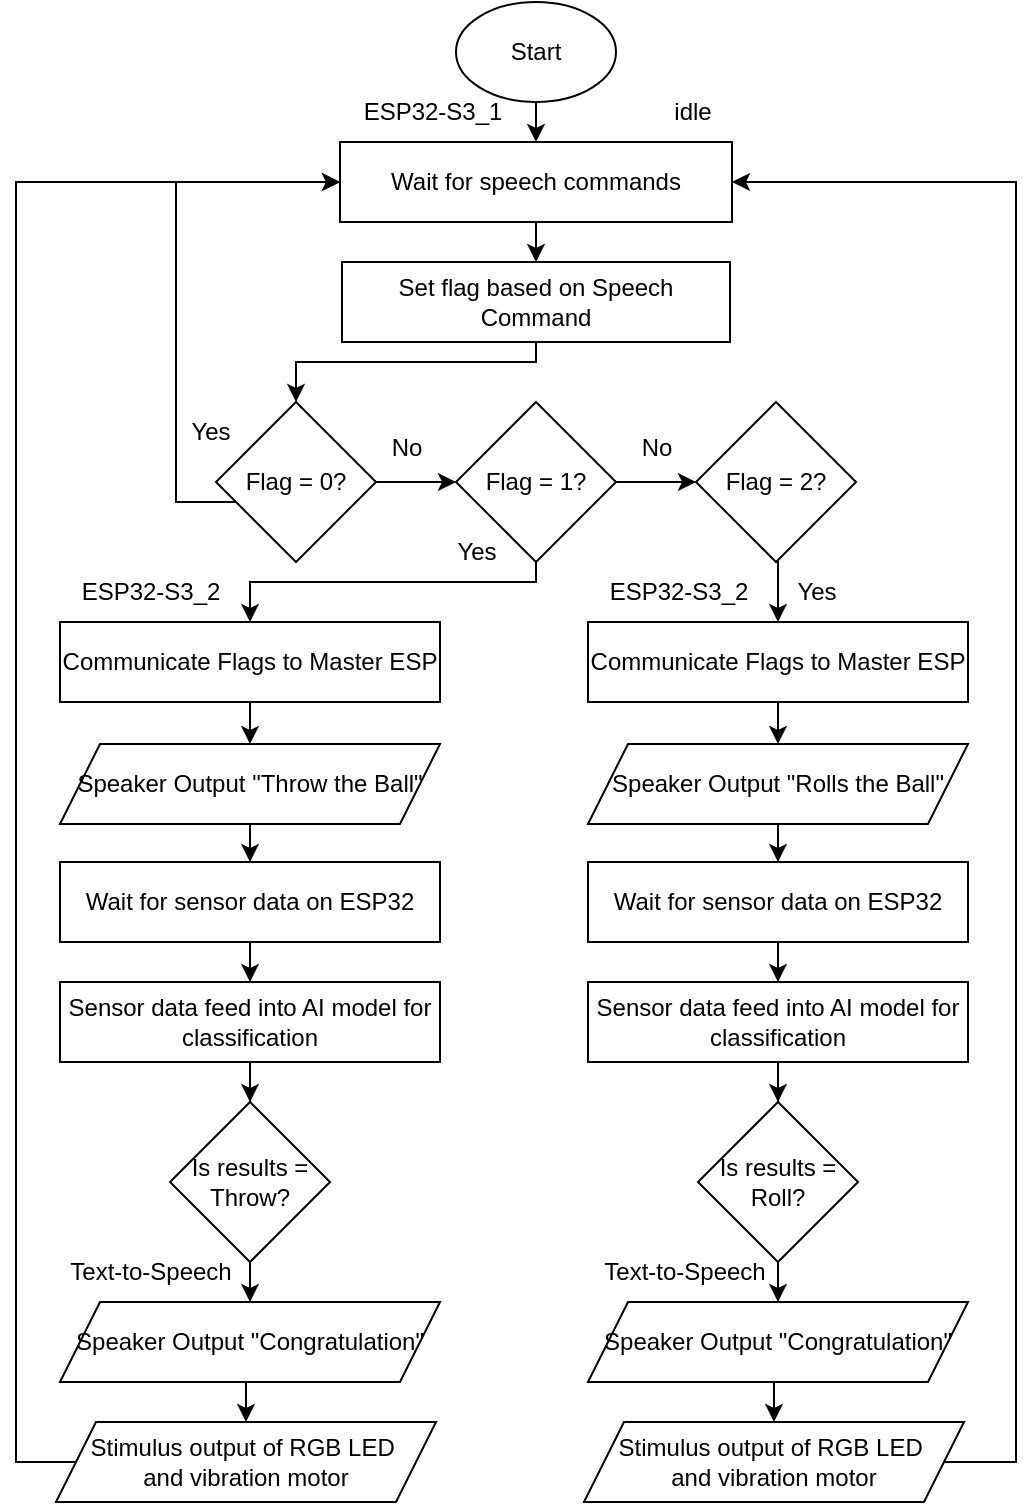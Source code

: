 <mxfile version="25.0.2">
  <diagram id="C5RBs43oDa-KdzZeNtuy" name="Page-1">
    <mxGraphModel dx="613" dy="533" grid="1" gridSize="10" guides="1" tooltips="1" connect="1" arrows="1" fold="1" page="1" pageScale="1" pageWidth="827" pageHeight="1169" math="0" shadow="0">
      <root>
        <mxCell id="WIyWlLk6GJQsqaUBKTNV-0" />
        <mxCell id="WIyWlLk6GJQsqaUBKTNV-1" parent="WIyWlLk6GJQsqaUBKTNV-0" />
        <mxCell id="55JAsz0aKT1kivu6_4wc-4" style="edgeStyle=orthogonalEdgeStyle;rounded=0;orthogonalLoop=1;jettySize=auto;html=1;exitX=0.5;exitY=1;exitDx=0;exitDy=0;entryX=0.5;entryY=0;entryDx=0;entryDy=0;" parent="WIyWlLk6GJQsqaUBKTNV-1" source="55JAsz0aKT1kivu6_4wc-0" target="55JAsz0aKT1kivu6_4wc-2" edge="1">
          <mxGeometry relative="1" as="geometry" />
        </mxCell>
        <mxCell id="55JAsz0aKT1kivu6_4wc-0" value="Start" style="ellipse;whiteSpace=wrap;html=1;" parent="WIyWlLk6GJQsqaUBKTNV-1" vertex="1">
          <mxGeometry x="360" y="30" width="80" height="50" as="geometry" />
        </mxCell>
        <mxCell id="55JAsz0aKT1kivu6_4wc-7" style="edgeStyle=orthogonalEdgeStyle;rounded=0;orthogonalLoop=1;jettySize=auto;html=1;entryX=0.5;entryY=0;entryDx=0;entryDy=0;" parent="WIyWlLk6GJQsqaUBKTNV-1" source="55JAsz0aKT1kivu6_4wc-2" target="55JAsz0aKT1kivu6_4wc-6" edge="1">
          <mxGeometry relative="1" as="geometry" />
        </mxCell>
        <mxCell id="55JAsz0aKT1kivu6_4wc-2" value="Wait for speech commands" style="rounded=0;whiteSpace=wrap;html=1;" parent="WIyWlLk6GJQsqaUBKTNV-1" vertex="1">
          <mxGeometry x="302" y="100" width="196" height="40" as="geometry" />
        </mxCell>
        <mxCell id="55JAsz0aKT1kivu6_4wc-3" value="idle" style="text;html=1;align=center;verticalAlign=middle;resizable=0;points=[];autosize=1;strokeColor=none;fillColor=none;" parent="WIyWlLk6GJQsqaUBKTNV-1" vertex="1">
          <mxGeometry x="458" y="70" width="40" height="30" as="geometry" />
        </mxCell>
        <mxCell id="WxSccL-u1F_pFGXcOseQ-5" style="edgeStyle=orthogonalEdgeStyle;rounded=0;orthogonalLoop=1;jettySize=auto;html=1;" parent="WIyWlLk6GJQsqaUBKTNV-1" source="55JAsz0aKT1kivu6_4wc-6" target="WxSccL-u1F_pFGXcOseQ-2" edge="1">
          <mxGeometry relative="1" as="geometry">
            <Array as="points">
              <mxPoint x="400" y="210" />
              <mxPoint x="280" y="210" />
            </Array>
          </mxGeometry>
        </mxCell>
        <mxCell id="55JAsz0aKT1kivu6_4wc-6" value="Set flag based on Speech Command" style="rounded=0;whiteSpace=wrap;html=1;" parent="WIyWlLk6GJQsqaUBKTNV-1" vertex="1">
          <mxGeometry x="303" y="160" width="194" height="40" as="geometry" />
        </mxCell>
        <mxCell id="WxSccL-u1F_pFGXcOseQ-41" style="edgeStyle=orthogonalEdgeStyle;rounded=0;orthogonalLoop=1;jettySize=auto;html=1;entryX=0.5;entryY=0;entryDx=0;entryDy=0;" parent="WIyWlLk6GJQsqaUBKTNV-1" source="55JAsz0aKT1kivu6_4wc-8" target="WxSccL-u1F_pFGXcOseQ-36" edge="1">
          <mxGeometry relative="1" as="geometry" />
        </mxCell>
        <mxCell id="55JAsz0aKT1kivu6_4wc-8" value="Is results = Throw?" style="rhombus;whiteSpace=wrap;html=1;" parent="WIyWlLk6GJQsqaUBKTNV-1" vertex="1">
          <mxGeometry x="217" y="580" width="80" height="80" as="geometry" />
        </mxCell>
        <mxCell id="55JAsz0aKT1kivu6_4wc-12" value="" style="edgeStyle=orthogonalEdgeStyle;rounded=0;orthogonalLoop=1;jettySize=auto;html=1;" parent="WIyWlLk6GJQsqaUBKTNV-1" source="55JAsz0aKT1kivu6_4wc-9" target="55JAsz0aKT1kivu6_4wc-11" edge="1">
          <mxGeometry relative="1" as="geometry" />
        </mxCell>
        <mxCell id="55JAsz0aKT1kivu6_4wc-9" value="Communicate Flags to Master ESP" style="rounded=0;whiteSpace=wrap;html=1;" parent="WIyWlLk6GJQsqaUBKTNV-1" vertex="1">
          <mxGeometry x="162" y="340" width="190" height="40" as="geometry" />
        </mxCell>
        <mxCell id="WxSccL-u1F_pFGXcOseQ-32" value="" style="edgeStyle=orthogonalEdgeStyle;rounded=0;orthogonalLoop=1;jettySize=auto;html=1;" parent="WIyWlLk6GJQsqaUBKTNV-1" source="55JAsz0aKT1kivu6_4wc-11" target="WxSccL-u1F_pFGXcOseQ-31" edge="1">
          <mxGeometry relative="1" as="geometry" />
        </mxCell>
        <mxCell id="55JAsz0aKT1kivu6_4wc-11" value="Speaker Output &quot;Throw the Ball&quot;" style="shape=parallelogram;perimeter=parallelogramPerimeter;whiteSpace=wrap;html=1;fixedSize=1;" parent="WIyWlLk6GJQsqaUBKTNV-1" vertex="1">
          <mxGeometry x="162" y="401" width="190" height="40" as="geometry" />
        </mxCell>
        <mxCell id="55JAsz0aKT1kivu6_4wc-16" style="edgeStyle=orthogonalEdgeStyle;rounded=0;orthogonalLoop=1;jettySize=auto;html=1;entryX=0.5;entryY=0;entryDx=0;entryDy=0;" parent="WIyWlLk6GJQsqaUBKTNV-1" source="55JAsz0aKT1kivu6_4wc-13" target="55JAsz0aKT1kivu6_4wc-8" edge="1">
          <mxGeometry relative="1" as="geometry" />
        </mxCell>
        <mxCell id="55JAsz0aKT1kivu6_4wc-13" value="Sensor data feed into AI model for classification" style="rounded=0;whiteSpace=wrap;html=1;" parent="WIyWlLk6GJQsqaUBKTNV-1" vertex="1">
          <mxGeometry x="162" y="520" width="190" height="40" as="geometry" />
        </mxCell>
        <mxCell id="WxSccL-u1F_pFGXcOseQ-0" value="ESP32-S3_1" style="text;html=1;align=center;verticalAlign=middle;resizable=0;points=[];autosize=1;strokeColor=none;fillColor=none;" parent="WIyWlLk6GJQsqaUBKTNV-1" vertex="1">
          <mxGeometry x="303" y="70" width="90" height="30" as="geometry" />
        </mxCell>
        <mxCell id="WxSccL-u1F_pFGXcOseQ-6" style="edgeStyle=orthogonalEdgeStyle;rounded=0;orthogonalLoop=1;jettySize=auto;html=1;exitX=1;exitY=0.5;exitDx=0;exitDy=0;entryX=0;entryY=0.5;entryDx=0;entryDy=0;" parent="WIyWlLk6GJQsqaUBKTNV-1" source="WxSccL-u1F_pFGXcOseQ-2" target="WxSccL-u1F_pFGXcOseQ-3" edge="1">
          <mxGeometry relative="1" as="geometry" />
        </mxCell>
        <mxCell id="WxSccL-u1F_pFGXcOseQ-8" style="edgeStyle=orthogonalEdgeStyle;rounded=0;orthogonalLoop=1;jettySize=auto;html=1;entryX=0;entryY=0.5;entryDx=0;entryDy=0;" parent="WIyWlLk6GJQsqaUBKTNV-1" source="WxSccL-u1F_pFGXcOseQ-2" target="55JAsz0aKT1kivu6_4wc-2" edge="1">
          <mxGeometry relative="1" as="geometry">
            <Array as="points">
              <mxPoint x="220" y="280" />
              <mxPoint x="220" y="120" />
            </Array>
          </mxGeometry>
        </mxCell>
        <mxCell id="WxSccL-u1F_pFGXcOseQ-2" value="Flag = 0?" style="rhombus;whiteSpace=wrap;html=1;" parent="WIyWlLk6GJQsqaUBKTNV-1" vertex="1">
          <mxGeometry x="240" y="230" width="80" height="80" as="geometry" />
        </mxCell>
        <mxCell id="WxSccL-u1F_pFGXcOseQ-7" style="edgeStyle=orthogonalEdgeStyle;rounded=0;orthogonalLoop=1;jettySize=auto;html=1;exitX=1;exitY=0.5;exitDx=0;exitDy=0;entryX=0;entryY=0.5;entryDx=0;entryDy=0;" parent="WIyWlLk6GJQsqaUBKTNV-1" source="WxSccL-u1F_pFGXcOseQ-3" target="WxSccL-u1F_pFGXcOseQ-4" edge="1">
          <mxGeometry relative="1" as="geometry" />
        </mxCell>
        <mxCell id="WxSccL-u1F_pFGXcOseQ-9" style="edgeStyle=orthogonalEdgeStyle;rounded=0;orthogonalLoop=1;jettySize=auto;html=1;exitX=0.5;exitY=1;exitDx=0;exitDy=0;entryX=0.5;entryY=0;entryDx=0;entryDy=0;" parent="WIyWlLk6GJQsqaUBKTNV-1" source="WxSccL-u1F_pFGXcOseQ-3" target="55JAsz0aKT1kivu6_4wc-9" edge="1">
          <mxGeometry relative="1" as="geometry">
            <Array as="points">
              <mxPoint x="400" y="320" />
              <mxPoint x="257" y="320" />
            </Array>
          </mxGeometry>
        </mxCell>
        <mxCell id="WxSccL-u1F_pFGXcOseQ-3" value="Flag = 1?" style="rhombus;whiteSpace=wrap;html=1;" parent="WIyWlLk6GJQsqaUBKTNV-1" vertex="1">
          <mxGeometry x="360" y="230" width="80" height="80" as="geometry" />
        </mxCell>
        <mxCell id="WxSccL-u1F_pFGXcOseQ-58" style="edgeStyle=orthogonalEdgeStyle;rounded=0;orthogonalLoop=1;jettySize=auto;html=1;exitX=0.5;exitY=1;exitDx=0;exitDy=0;entryX=0.5;entryY=0;entryDx=0;entryDy=0;" parent="WIyWlLk6GJQsqaUBKTNV-1" source="WxSccL-u1F_pFGXcOseQ-4" target="WxSccL-u1F_pFGXcOseQ-47" edge="1">
          <mxGeometry relative="1" as="geometry" />
        </mxCell>
        <mxCell id="WxSccL-u1F_pFGXcOseQ-4" value="Flag = 2?" style="rhombus;whiteSpace=wrap;html=1;" parent="WIyWlLk6GJQsqaUBKTNV-1" vertex="1">
          <mxGeometry x="480" y="230" width="80" height="80" as="geometry" />
        </mxCell>
        <mxCell id="WxSccL-u1F_pFGXcOseQ-10" value="Yes" style="text;html=1;align=center;verticalAlign=middle;resizable=0;points=[];autosize=1;strokeColor=none;fillColor=none;" parent="WIyWlLk6GJQsqaUBKTNV-1" vertex="1">
          <mxGeometry x="217" y="230" width="40" height="30" as="geometry" />
        </mxCell>
        <mxCell id="WxSccL-u1F_pFGXcOseQ-11" value="No" style="text;html=1;align=center;verticalAlign=middle;resizable=0;points=[];autosize=1;strokeColor=none;fillColor=none;" parent="WIyWlLk6GJQsqaUBKTNV-1" vertex="1">
          <mxGeometry x="315" y="238" width="40" height="30" as="geometry" />
        </mxCell>
        <mxCell id="WxSccL-u1F_pFGXcOseQ-12" value="No" style="text;html=1;align=center;verticalAlign=middle;resizable=0;points=[];autosize=1;strokeColor=none;fillColor=none;" parent="WIyWlLk6GJQsqaUBKTNV-1" vertex="1">
          <mxGeometry x="440" y="238" width="40" height="30" as="geometry" />
        </mxCell>
        <mxCell id="WxSccL-u1F_pFGXcOseQ-13" value="Yes" style="text;html=1;align=center;verticalAlign=middle;resizable=0;points=[];autosize=1;strokeColor=none;fillColor=none;" parent="WIyWlLk6GJQsqaUBKTNV-1" vertex="1">
          <mxGeometry x="350" y="290" width="40" height="30" as="geometry" />
        </mxCell>
        <mxCell id="WxSccL-u1F_pFGXcOseQ-22" value="Yes" style="text;html=1;align=center;verticalAlign=middle;resizable=0;points=[];autosize=1;strokeColor=none;fillColor=none;" parent="WIyWlLk6GJQsqaUBKTNV-1" vertex="1">
          <mxGeometry x="520" y="310" width="40" height="30" as="geometry" />
        </mxCell>
        <mxCell id="WxSccL-u1F_pFGXcOseQ-33" value="" style="edgeStyle=orthogonalEdgeStyle;rounded=0;orthogonalLoop=1;jettySize=auto;html=1;" parent="WIyWlLk6GJQsqaUBKTNV-1" source="WxSccL-u1F_pFGXcOseQ-31" target="55JAsz0aKT1kivu6_4wc-13" edge="1">
          <mxGeometry relative="1" as="geometry" />
        </mxCell>
        <mxCell id="WxSccL-u1F_pFGXcOseQ-31" value="Wait for sensor data on ESP32" style="rounded=0;whiteSpace=wrap;html=1;" parent="WIyWlLk6GJQsqaUBKTNV-1" vertex="1">
          <mxGeometry x="162" y="460" width="190" height="40" as="geometry" />
        </mxCell>
        <mxCell id="WxSccL-u1F_pFGXcOseQ-34" value="ESP32-S3_2" style="text;html=1;align=center;verticalAlign=middle;resizable=0;points=[];autosize=1;strokeColor=none;fillColor=none;" parent="WIyWlLk6GJQsqaUBKTNV-1" vertex="1">
          <mxGeometry x="162" y="310" width="90" height="30" as="geometry" />
        </mxCell>
        <mxCell id="WxSccL-u1F_pFGXcOseQ-42" style="edgeStyle=orthogonalEdgeStyle;rounded=0;orthogonalLoop=1;jettySize=auto;html=1;exitX=0.5;exitY=1;exitDx=0;exitDy=0;entryX=0.5;entryY=0;entryDx=0;entryDy=0;" parent="WIyWlLk6GJQsqaUBKTNV-1" source="WxSccL-u1F_pFGXcOseQ-36" target="WxSccL-u1F_pFGXcOseQ-38" edge="1">
          <mxGeometry relative="1" as="geometry" />
        </mxCell>
        <mxCell id="WxSccL-u1F_pFGXcOseQ-36" value="Speaker Output &quot;Congratulation&quot;" style="shape=parallelogram;perimeter=parallelogramPerimeter;whiteSpace=wrap;html=1;fixedSize=1;" parent="WIyWlLk6GJQsqaUBKTNV-1" vertex="1">
          <mxGeometry x="162" y="680" width="190" height="40" as="geometry" />
        </mxCell>
        <mxCell id="WxSccL-u1F_pFGXcOseQ-43" style="edgeStyle=orthogonalEdgeStyle;rounded=0;orthogonalLoop=1;jettySize=auto;html=1;entryX=0;entryY=0.5;entryDx=0;entryDy=0;" parent="WIyWlLk6GJQsqaUBKTNV-1" source="WxSccL-u1F_pFGXcOseQ-38" target="55JAsz0aKT1kivu6_4wc-2" edge="1">
          <mxGeometry relative="1" as="geometry">
            <Array as="points">
              <mxPoint x="140" y="760" />
              <mxPoint x="140" y="120" />
            </Array>
          </mxGeometry>
        </mxCell>
        <mxCell id="WxSccL-u1F_pFGXcOseQ-38" value="Stimulus output of RGB LED&amp;nbsp;&lt;div&gt;and vibration motor&lt;/div&gt;" style="shape=parallelogram;perimeter=parallelogramPerimeter;whiteSpace=wrap;html=1;fixedSize=1;" parent="WIyWlLk6GJQsqaUBKTNV-1" vertex="1">
          <mxGeometry x="160" y="740" width="190" height="40" as="geometry" />
        </mxCell>
        <mxCell id="WxSccL-u1F_pFGXcOseQ-44" style="edgeStyle=orthogonalEdgeStyle;rounded=0;orthogonalLoop=1;jettySize=auto;html=1;entryX=0.5;entryY=0;entryDx=0;entryDy=0;" parent="WIyWlLk6GJQsqaUBKTNV-1" source="WxSccL-u1F_pFGXcOseQ-45" target="WxSccL-u1F_pFGXcOseQ-55" edge="1">
          <mxGeometry relative="1" as="geometry" />
        </mxCell>
        <mxCell id="WxSccL-u1F_pFGXcOseQ-45" value="Is results = Roll?" style="rhombus;whiteSpace=wrap;html=1;" parent="WIyWlLk6GJQsqaUBKTNV-1" vertex="1">
          <mxGeometry x="481" y="580" width="80" height="80" as="geometry" />
        </mxCell>
        <mxCell id="WxSccL-u1F_pFGXcOseQ-46" value="" style="edgeStyle=orthogonalEdgeStyle;rounded=0;orthogonalLoop=1;jettySize=auto;html=1;" parent="WIyWlLk6GJQsqaUBKTNV-1" source="WxSccL-u1F_pFGXcOseQ-47" target="WxSccL-u1F_pFGXcOseQ-49" edge="1">
          <mxGeometry relative="1" as="geometry" />
        </mxCell>
        <mxCell id="WxSccL-u1F_pFGXcOseQ-47" value="Communicate Flags to Master ESP" style="rounded=0;whiteSpace=wrap;html=1;" parent="WIyWlLk6GJQsqaUBKTNV-1" vertex="1">
          <mxGeometry x="426" y="340" width="190" height="40" as="geometry" />
        </mxCell>
        <mxCell id="WxSccL-u1F_pFGXcOseQ-48" value="" style="edgeStyle=orthogonalEdgeStyle;rounded=0;orthogonalLoop=1;jettySize=auto;html=1;" parent="WIyWlLk6GJQsqaUBKTNV-1" source="WxSccL-u1F_pFGXcOseQ-49" target="WxSccL-u1F_pFGXcOseQ-53" edge="1">
          <mxGeometry relative="1" as="geometry" />
        </mxCell>
        <mxCell id="WxSccL-u1F_pFGXcOseQ-49" value="Speaker Output &quot;Rolls the Ball&quot;" style="shape=parallelogram;perimeter=parallelogramPerimeter;whiteSpace=wrap;html=1;fixedSize=1;" parent="WIyWlLk6GJQsqaUBKTNV-1" vertex="1">
          <mxGeometry x="426" y="401" width="190" height="40" as="geometry" />
        </mxCell>
        <mxCell id="WxSccL-u1F_pFGXcOseQ-50" style="edgeStyle=orthogonalEdgeStyle;rounded=0;orthogonalLoop=1;jettySize=auto;html=1;entryX=0.5;entryY=0;entryDx=0;entryDy=0;" parent="WIyWlLk6GJQsqaUBKTNV-1" source="WxSccL-u1F_pFGXcOseQ-51" target="WxSccL-u1F_pFGXcOseQ-45" edge="1">
          <mxGeometry relative="1" as="geometry" />
        </mxCell>
        <mxCell id="WxSccL-u1F_pFGXcOseQ-51" value="Sensor data feed into AI model for classification" style="rounded=0;whiteSpace=wrap;html=1;" parent="WIyWlLk6GJQsqaUBKTNV-1" vertex="1">
          <mxGeometry x="426" y="520" width="190" height="40" as="geometry" />
        </mxCell>
        <mxCell id="WxSccL-u1F_pFGXcOseQ-52" value="" style="edgeStyle=orthogonalEdgeStyle;rounded=0;orthogonalLoop=1;jettySize=auto;html=1;" parent="WIyWlLk6GJQsqaUBKTNV-1" source="WxSccL-u1F_pFGXcOseQ-53" target="WxSccL-u1F_pFGXcOseQ-51" edge="1">
          <mxGeometry relative="1" as="geometry" />
        </mxCell>
        <mxCell id="WxSccL-u1F_pFGXcOseQ-53" value="Wait for sensor data on ESP32" style="rounded=0;whiteSpace=wrap;html=1;" parent="WIyWlLk6GJQsqaUBKTNV-1" vertex="1">
          <mxGeometry x="426" y="460" width="190" height="40" as="geometry" />
        </mxCell>
        <mxCell id="WxSccL-u1F_pFGXcOseQ-54" style="edgeStyle=orthogonalEdgeStyle;rounded=0;orthogonalLoop=1;jettySize=auto;html=1;exitX=0.5;exitY=1;exitDx=0;exitDy=0;entryX=0.5;entryY=0;entryDx=0;entryDy=0;" parent="WIyWlLk6GJQsqaUBKTNV-1" source="WxSccL-u1F_pFGXcOseQ-55" target="WxSccL-u1F_pFGXcOseQ-56" edge="1">
          <mxGeometry relative="1" as="geometry" />
        </mxCell>
        <mxCell id="WxSccL-u1F_pFGXcOseQ-55" value="Speaker Output &quot;Congratulation&quot;" style="shape=parallelogram;perimeter=parallelogramPerimeter;whiteSpace=wrap;html=1;fixedSize=1;" parent="WIyWlLk6GJQsqaUBKTNV-1" vertex="1">
          <mxGeometry x="426" y="680" width="190" height="40" as="geometry" />
        </mxCell>
        <mxCell id="WxSccL-u1F_pFGXcOseQ-59" style="edgeStyle=orthogonalEdgeStyle;rounded=0;orthogonalLoop=1;jettySize=auto;html=1;exitX=1;exitY=0.5;exitDx=0;exitDy=0;entryX=1;entryY=0.5;entryDx=0;entryDy=0;" parent="WIyWlLk6GJQsqaUBKTNV-1" source="WxSccL-u1F_pFGXcOseQ-56" target="55JAsz0aKT1kivu6_4wc-2" edge="1">
          <mxGeometry relative="1" as="geometry">
            <Array as="points">
              <mxPoint x="640" y="760" />
              <mxPoint x="640" y="120" />
            </Array>
          </mxGeometry>
        </mxCell>
        <mxCell id="WxSccL-u1F_pFGXcOseQ-56" value="Stimulus output of RGB LED&amp;nbsp;&lt;div&gt;and vibration motor&lt;/div&gt;" style="shape=parallelogram;perimeter=parallelogramPerimeter;whiteSpace=wrap;html=1;fixedSize=1;" parent="WIyWlLk6GJQsqaUBKTNV-1" vertex="1">
          <mxGeometry x="424" y="740" width="190" height="40" as="geometry" />
        </mxCell>
        <mxCell id="WxSccL-u1F_pFGXcOseQ-60" value="ESP32-S3_2" style="text;html=1;align=center;verticalAlign=middle;resizable=0;points=[];autosize=1;strokeColor=none;fillColor=none;" parent="WIyWlLk6GJQsqaUBKTNV-1" vertex="1">
          <mxGeometry x="426" y="310" width="90" height="30" as="geometry" />
        </mxCell>
        <mxCell id="C_-5xiDz_yG9sHHnInvX-0" value="Text-to-Speech" style="text;html=1;align=center;verticalAlign=middle;resizable=0;points=[];autosize=1;strokeColor=none;fillColor=none;" vertex="1" parent="WIyWlLk6GJQsqaUBKTNV-1">
          <mxGeometry x="157" y="650" width="100" height="30" as="geometry" />
        </mxCell>
        <mxCell id="C_-5xiDz_yG9sHHnInvX-1" value="Text-to-Speech" style="text;html=1;align=center;verticalAlign=middle;resizable=0;points=[];autosize=1;strokeColor=none;fillColor=none;" vertex="1" parent="WIyWlLk6GJQsqaUBKTNV-1">
          <mxGeometry x="424" y="650" width="100" height="30" as="geometry" />
        </mxCell>
      </root>
    </mxGraphModel>
  </diagram>
</mxfile>
